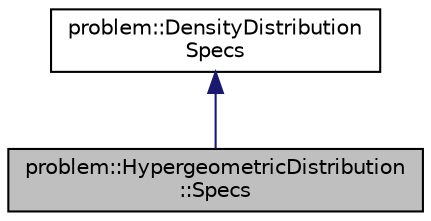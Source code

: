 digraph "problem::HypergeometricDistribution::Specs"
{
 // LATEX_PDF_SIZE
  edge [fontname="Helvetica",fontsize="10",labelfontname="Helvetica",labelfontsize="10"];
  node [fontname="Helvetica",fontsize="10",shape=record];
  Node1 [label="problem::HypergeometricDistribution\l::Specs",height=0.2,width=0.4,color="black", fillcolor="grey75", style="filled", fontcolor="black",tooltip=" "];
  Node2 -> Node1 [dir="back",color="midnightblue",fontsize="10",style="solid"];
  Node2 [label="problem::DensityDistribution\lSpecs",height=0.2,width=0.4,color="black", fillcolor="white", style="filled",URL="$structproblem_1_1DensityDistributionSpecs.html",tooltip=" "];
}
